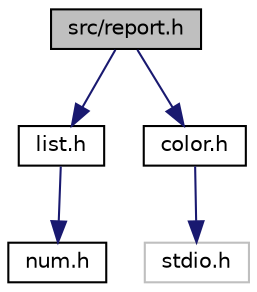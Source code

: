 digraph "src/report.h"
{
  edge [fontname="Helvetica",fontsize="10",labelfontname="Helvetica",labelfontsize="10"];
  node [fontname="Helvetica",fontsize="10",shape=record];
  Node0 [label="src/report.h",height=0.2,width=0.4,color="black", fillcolor="grey75", style="filled", fontcolor="black"];
  Node0 -> Node1 [color="midnightblue",fontsize="10",style="solid",fontname="Helvetica"];
  Node1 [label="list.h",height=0.2,width=0.4,color="black", fillcolor="white", style="filled",URL="$list_8h.html",tooltip="Implements a linked list of Num. "];
  Node1 -> Node2 [color="midnightblue",fontsize="10",style="solid",fontname="Helvetica"];
  Node2 [label="num.h",height=0.2,width=0.4,color="black", fillcolor="white", style="filled",URL="$num_8h.html",tooltip="This file represents a combination of numbers. "];
  Node0 -> Node3 [color="midnightblue",fontsize="10",style="solid",fontname="Helvetica"];
  Node3 [label="color.h",height=0.2,width=0.4,color="black", fillcolor="white", style="filled",URL="$color_8h.html",tooltip="This file was copied from GIT project. "];
  Node3 -> Node4 [color="midnightblue",fontsize="10",style="solid",fontname="Helvetica"];
  Node4 [label="stdio.h",height=0.2,width=0.4,color="grey75", fillcolor="white", style="filled"];
}
